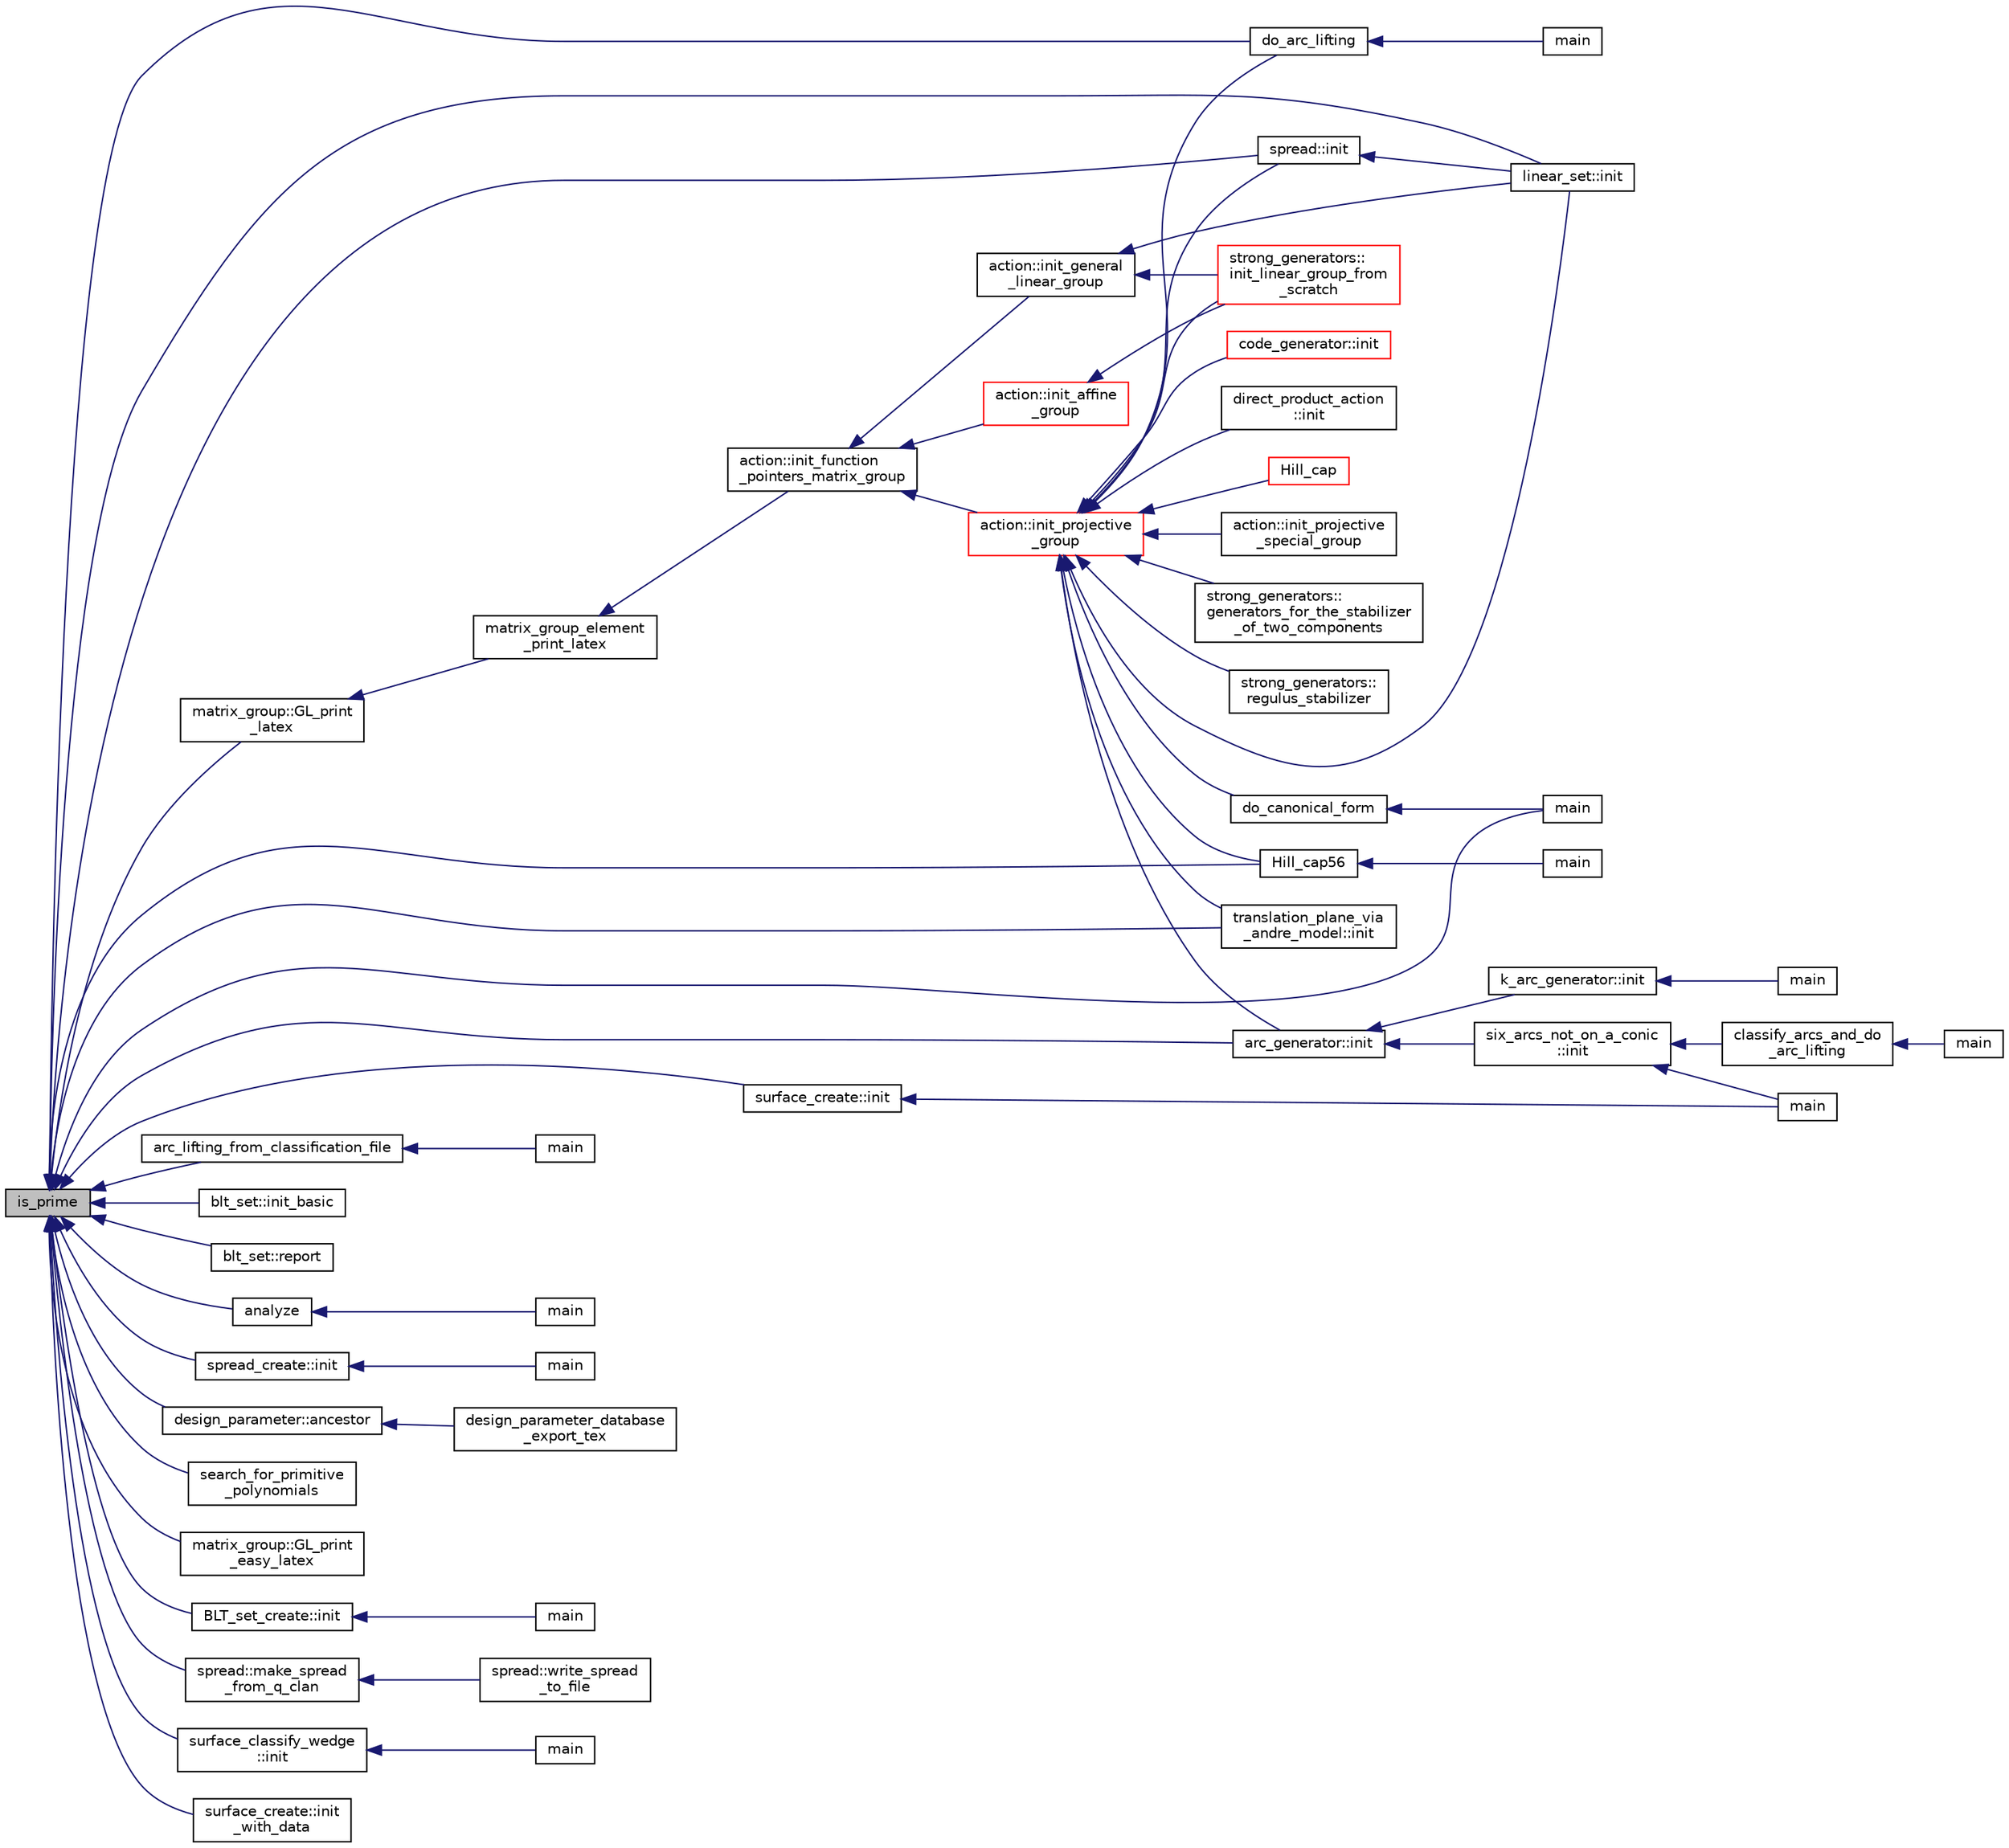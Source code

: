 digraph "is_prime"
{
  edge [fontname="Helvetica",fontsize="10",labelfontname="Helvetica",labelfontsize="10"];
  node [fontname="Helvetica",fontsize="10",shape=record];
  rankdir="LR";
  Node2314 [label="is_prime",height=0.2,width=0.4,color="black", fillcolor="grey75", style="filled", fontcolor="black"];
  Node2314 -> Node2315 [dir="back",color="midnightblue",fontsize="10",style="solid",fontname="Helvetica"];
  Node2315 [label="do_arc_lifting",height=0.2,width=0.4,color="black", fillcolor="white", style="filled",URL="$d5/d9e/arcs__orderly_8_c.html#a7367bc544c290322bdbd4545388a27a8"];
  Node2315 -> Node2316 [dir="back",color="midnightblue",fontsize="10",style="solid",fontname="Helvetica"];
  Node2316 [label="main",height=0.2,width=0.4,color="black", fillcolor="white", style="filled",URL="$d5/d9e/arcs__orderly_8_c.html#a3c04138a5bfe5d72780bb7e82a18e627"];
  Node2314 -> Node2317 [dir="back",color="midnightblue",fontsize="10",style="solid",fontname="Helvetica"];
  Node2317 [label="arc_lifting_from_classification_file",height=0.2,width=0.4,color="black", fillcolor="white", style="filled",URL="$d2/dd6/k__arc__lifting_8_c.html#aede97f2af2307a758b06ad6506762b79"];
  Node2317 -> Node2318 [dir="back",color="midnightblue",fontsize="10",style="solid",fontname="Helvetica"];
  Node2318 [label="main",height=0.2,width=0.4,color="black", fillcolor="white", style="filled",URL="$d2/dd6/k__arc__lifting_8_c.html#a3c04138a5bfe5d72780bb7e82a18e627"];
  Node2314 -> Node2319 [dir="back",color="midnightblue",fontsize="10",style="solid",fontname="Helvetica"];
  Node2319 [label="blt_set::init_basic",height=0.2,width=0.4,color="black", fillcolor="white", style="filled",URL="$d1/d3d/classblt__set.html#a266dfb03016b68440e810771101442cc"];
  Node2314 -> Node2320 [dir="back",color="midnightblue",fontsize="10",style="solid",fontname="Helvetica"];
  Node2320 [label="blt_set::report",height=0.2,width=0.4,color="black", fillcolor="white", style="filled",URL="$d1/d3d/classblt__set.html#a6b19f88bd2b92ebfba7e7c362eb9065c"];
  Node2314 -> Node2321 [dir="back",color="midnightblue",fontsize="10",style="solid",fontname="Helvetica"];
  Node2321 [label="analyze",height=0.2,width=0.4,color="black", fillcolor="white", style="filled",URL="$da/d90/analyze_8_c.html#aa0c05ca3fc5b1b83451c5a4928234f5e"];
  Node2321 -> Node2322 [dir="back",color="midnightblue",fontsize="10",style="solid",fontname="Helvetica"];
  Node2322 [label="main",height=0.2,width=0.4,color="black", fillcolor="white", style="filled",URL="$da/d90/analyze_8_c.html#a3c04138a5bfe5d72780bb7e82a18e627"];
  Node2314 -> Node2323 [dir="back",color="midnightblue",fontsize="10",style="solid",fontname="Helvetica"];
  Node2323 [label="main",height=0.2,width=0.4,color="black", fillcolor="white", style="filled",URL="$d0/d2f/process_8_c.html#a3c04138a5bfe5d72780bb7e82a18e627"];
  Node2314 -> Node2324 [dir="back",color="midnightblue",fontsize="10",style="solid",fontname="Helvetica"];
  Node2324 [label="spread_create::init",height=0.2,width=0.4,color="black", fillcolor="white", style="filled",URL="$de/d97/classspread__create.html#ae3c6630d33160e48a584c21a4f4a6209"];
  Node2324 -> Node2325 [dir="back",color="midnightblue",fontsize="10",style="solid",fontname="Helvetica"];
  Node2325 [label="main",height=0.2,width=0.4,color="black", fillcolor="white", style="filled",URL="$d1/d2f/apps_2spread_2spread__create_8_c.html#a217dbf8b442f20279ea00b898af96f52"];
  Node2314 -> Node2326 [dir="back",color="midnightblue",fontsize="10",style="solid",fontname="Helvetica"];
  Node2326 [label="linear_set::init",height=0.2,width=0.4,color="black", fillcolor="white", style="filled",URL="$dd/d86/classlinear__set.html#a7ab24e84423749047d5465cb15505475"];
  Node2314 -> Node2327 [dir="back",color="midnightblue",fontsize="10",style="solid",fontname="Helvetica"];
  Node2327 [label="design_parameter::ancestor",height=0.2,width=0.4,color="black", fillcolor="white", style="filled",URL="$da/d94/classdesign__parameter.html#abd616d2e29cde6f3e797abab001af0c6"];
  Node2327 -> Node2328 [dir="back",color="midnightblue",fontsize="10",style="solid",fontname="Helvetica"];
  Node2328 [label="design_parameter_database\l_export_tex",height=0.2,width=0.4,color="black", fillcolor="white", style="filled",URL="$d9/d60/discreta_8h.html#a075808c1cf57d126d15a0d7794716de7"];
  Node2314 -> Node2329 [dir="back",color="midnightblue",fontsize="10",style="solid",fontname="Helvetica"];
  Node2329 [label="Hill_cap56",height=0.2,width=0.4,color="black", fillcolor="white", style="filled",URL="$df/d74/tl__geometry_8h.html#ad7fc0ff2bf8455ab25e170c6930047a6"];
  Node2329 -> Node2330 [dir="back",color="midnightblue",fontsize="10",style="solid",fontname="Helvetica"];
  Node2330 [label="main",height=0.2,width=0.4,color="black", fillcolor="white", style="filled",URL="$d4/d6e/make__something_8_c.html#a217dbf8b442f20279ea00b898af96f52"];
  Node2314 -> Node2331 [dir="back",color="midnightblue",fontsize="10",style="solid",fontname="Helvetica"];
  Node2331 [label="search_for_primitive\l_polynomials",height=0.2,width=0.4,color="black", fillcolor="white", style="filled",URL="$d5/d87/globals_8h.html#af553fd9220b115eb70f5557cdd6932ac"];
  Node2314 -> Node2332 [dir="back",color="midnightblue",fontsize="10",style="solid",fontname="Helvetica"];
  Node2332 [label="matrix_group::GL_print\l_latex",height=0.2,width=0.4,color="black", fillcolor="white", style="filled",URL="$d3/ded/classmatrix__group.html#a3dee033516b0e1688aefe95a483d9d76"];
  Node2332 -> Node2333 [dir="back",color="midnightblue",fontsize="10",style="solid",fontname="Helvetica"];
  Node2333 [label="matrix_group_element\l_print_latex",height=0.2,width=0.4,color="black", fillcolor="white", style="filled",URL="$da/d0a/interface__matrix__group_8_c.html#a5ef3d1dd2589cd1dfffde4e2883df884"];
  Node2333 -> Node2334 [dir="back",color="midnightblue",fontsize="10",style="solid",fontname="Helvetica"];
  Node2334 [label="action::init_function\l_pointers_matrix_group",height=0.2,width=0.4,color="black", fillcolor="white", style="filled",URL="$d2/d86/classaction.html#a48cbc0106c21fdcb5ec74a9cf8f4e1d8"];
  Node2334 -> Node2335 [dir="back",color="midnightblue",fontsize="10",style="solid",fontname="Helvetica"];
  Node2335 [label="action::init_projective\l_group",height=0.2,width=0.4,color="red", fillcolor="white", style="filled",URL="$d2/d86/classaction.html#ad943cb9d3828331bf5634c6dbfc31afd"];
  Node2335 -> Node2315 [dir="back",color="midnightblue",fontsize="10",style="solid",fontname="Helvetica"];
  Node2335 -> Node2336 [dir="back",color="midnightblue",fontsize="10",style="solid",fontname="Helvetica"];
  Node2336 [label="code_generator::init",height=0.2,width=0.4,color="red", fillcolor="white", style="filled",URL="$db/d37/classcode__generator.html#acfaa1e8badf6f30255203f499b130af8"];
  Node2335 -> Node2338 [dir="back",color="midnightblue",fontsize="10",style="solid",fontname="Helvetica"];
  Node2338 [label="direct_product_action\l::init",height=0.2,width=0.4,color="black", fillcolor="white", style="filled",URL="$d3/d78/classdirect__product__action.html#aad40060e5821c011cccaa65a5c4df64f"];
  Node2335 -> Node2339 [dir="back",color="midnightblue",fontsize="10",style="solid",fontname="Helvetica"];
  Node2339 [label="Hill_cap",height=0.2,width=0.4,color="red", fillcolor="white", style="filled",URL="$da/d28/hill_8_c.html#a7c2543fe497e681d4b492b16ea7f933e"];
  Node2335 -> Node2326 [dir="back",color="midnightblue",fontsize="10",style="solid",fontname="Helvetica"];
  Node2335 -> Node2329 [dir="back",color="midnightblue",fontsize="10",style="solid",fontname="Helvetica"];
  Node2335 -> Node2341 [dir="back",color="midnightblue",fontsize="10",style="solid",fontname="Helvetica"];
  Node2341 [label="do_canonical_form",height=0.2,width=0.4,color="black", fillcolor="white", style="filled",URL="$dc/dd4/group__actions_8h.html#afb9f4a331a8a017ea3b8b7d9ed8dcc88"];
  Node2341 -> Node2323 [dir="back",color="midnightblue",fontsize="10",style="solid",fontname="Helvetica"];
  Node2335 -> Node2342 [dir="back",color="midnightblue",fontsize="10",style="solid",fontname="Helvetica"];
  Node2342 [label="action::init_projective\l_special_group",height=0.2,width=0.4,color="black", fillcolor="white", style="filled",URL="$d2/d86/classaction.html#a4c69f0e07dff8ba8ac2415faf69d55a4"];
  Node2335 -> Node2343 [dir="back",color="midnightblue",fontsize="10",style="solid",fontname="Helvetica"];
  Node2343 [label="strong_generators::\linit_linear_group_from\l_scratch",height=0.2,width=0.4,color="red", fillcolor="white", style="filled",URL="$dc/d09/classstrong__generators.html#ad47ecfb9c141b65ed6aca34231d5a0d2"];
  Node2335 -> Node2348 [dir="back",color="midnightblue",fontsize="10",style="solid",fontname="Helvetica"];
  Node2348 [label="strong_generators::\lgenerators_for_the_stabilizer\l_of_two_components",height=0.2,width=0.4,color="black", fillcolor="white", style="filled",URL="$dc/d09/classstrong__generators.html#acd9ddc5b768e4cf3f2398383d5a8f3b2"];
  Node2335 -> Node2349 [dir="back",color="midnightblue",fontsize="10",style="solid",fontname="Helvetica"];
  Node2349 [label="strong_generators::\lregulus_stabilizer",height=0.2,width=0.4,color="black", fillcolor="white", style="filled",URL="$dc/d09/classstrong__generators.html#a32e999d14b4168695f2e775ddf2ed7e7"];
  Node2335 -> Node2351 [dir="back",color="midnightblue",fontsize="10",style="solid",fontname="Helvetica"];
  Node2351 [label="arc_generator::init",height=0.2,width=0.4,color="black", fillcolor="white", style="filled",URL="$d4/d21/classarc__generator.html#ae614e18e9c641d67069fa27d48245cde"];
  Node2351 -> Node2352 [dir="back",color="midnightblue",fontsize="10",style="solid",fontname="Helvetica"];
  Node2352 [label="k_arc_generator::init",height=0.2,width=0.4,color="black", fillcolor="white", style="filled",URL="$d6/dd8/classk__arc__generator.html#a6036d9f52ede9f8ca681505626b5361d"];
  Node2352 -> Node2353 [dir="back",color="midnightblue",fontsize="10",style="solid",fontname="Helvetica"];
  Node2353 [label="main",height=0.2,width=0.4,color="black", fillcolor="white", style="filled",URL="$d6/d01/k__arc__generator__main_8_c.html#a217dbf8b442f20279ea00b898af96f52"];
  Node2351 -> Node2354 [dir="back",color="midnightblue",fontsize="10",style="solid",fontname="Helvetica"];
  Node2354 [label="six_arcs_not_on_a_conic\l::init",height=0.2,width=0.4,color="black", fillcolor="white", style="filled",URL="$d8/de6/classsix__arcs__not__on__a__conic.html#a7a4d5cf8a098488729934cfa8a70944a"];
  Node2354 -> Node2355 [dir="back",color="midnightblue",fontsize="10",style="solid",fontname="Helvetica"];
  Node2355 [label="classify_arcs_and_do\l_arc_lifting",height=0.2,width=0.4,color="black", fillcolor="white", style="filled",URL="$d6/dc3/arc__lifting__main_8_c.html#afdd7be16f16b8c71e9a72fe5f6a0b59c"];
  Node2355 -> Node2356 [dir="back",color="midnightblue",fontsize="10",style="solid",fontname="Helvetica"];
  Node2356 [label="main",height=0.2,width=0.4,color="black", fillcolor="white", style="filled",URL="$d6/dc3/arc__lifting__main_8_c.html#a217dbf8b442f20279ea00b898af96f52"];
  Node2354 -> Node2357 [dir="back",color="midnightblue",fontsize="10",style="solid",fontname="Helvetica"];
  Node2357 [label="main",height=0.2,width=0.4,color="black", fillcolor="white", style="filled",URL="$d2/dfa/create__surface__main_8_c.html#a217dbf8b442f20279ea00b898af96f52"];
  Node2335 -> Node2360 [dir="back",color="midnightblue",fontsize="10",style="solid",fontname="Helvetica"];
  Node2360 [label="spread::init",height=0.2,width=0.4,color="black", fillcolor="white", style="filled",URL="$da/dc1/classspread.html#aa2493aebcdd72c4472213711dfcc2ab6"];
  Node2360 -> Node2326 [dir="back",color="midnightblue",fontsize="10",style="solid",fontname="Helvetica"];
  Node2335 -> Node2361 [dir="back",color="midnightblue",fontsize="10",style="solid",fontname="Helvetica"];
  Node2361 [label="translation_plane_via\l_andre_model::init",height=0.2,width=0.4,color="black", fillcolor="white", style="filled",URL="$d1/dcc/classtranslation__plane__via__andre__model.html#adb424599de168ade331979a9218ee07b"];
  Node2334 -> Node2362 [dir="back",color="midnightblue",fontsize="10",style="solid",fontname="Helvetica"];
  Node2362 [label="action::init_affine\l_group",height=0.2,width=0.4,color="red", fillcolor="white", style="filled",URL="$d2/d86/classaction.html#a32c0c683b3071fef19d28ca4880b568a"];
  Node2362 -> Node2343 [dir="back",color="midnightblue",fontsize="10",style="solid",fontname="Helvetica"];
  Node2334 -> Node2369 [dir="back",color="midnightblue",fontsize="10",style="solid",fontname="Helvetica"];
  Node2369 [label="action::init_general\l_linear_group",height=0.2,width=0.4,color="black", fillcolor="white", style="filled",URL="$d2/d86/classaction.html#a1ff1bf53f9073bfc76ff073e7af6f396"];
  Node2369 -> Node2326 [dir="back",color="midnightblue",fontsize="10",style="solid",fontname="Helvetica"];
  Node2369 -> Node2343 [dir="back",color="midnightblue",fontsize="10",style="solid",fontname="Helvetica"];
  Node2314 -> Node2370 [dir="back",color="midnightblue",fontsize="10",style="solid",fontname="Helvetica"];
  Node2370 [label="matrix_group::GL_print\l_easy_latex",height=0.2,width=0.4,color="black", fillcolor="white", style="filled",URL="$d3/ded/classmatrix__group.html#a45a042521f1f125b241c78c1388b078c"];
  Node2314 -> Node2351 [dir="back",color="midnightblue",fontsize="10",style="solid",fontname="Helvetica"];
  Node2314 -> Node2371 [dir="back",color="midnightblue",fontsize="10",style="solid",fontname="Helvetica"];
  Node2371 [label="BLT_set_create::init",height=0.2,width=0.4,color="black", fillcolor="white", style="filled",URL="$d4/d40/class_b_l_t__set__create.html#af2b5df080b8358d8fcd7e41d187e8d0b"];
  Node2371 -> Node2372 [dir="back",color="midnightblue",fontsize="10",style="solid",fontname="Helvetica"];
  Node2372 [label="main",height=0.2,width=0.4,color="black", fillcolor="white", style="filled",URL="$d7/d1c/create___b_l_t__set__main_8_c.html#a217dbf8b442f20279ea00b898af96f52"];
  Node2314 -> Node2360 [dir="back",color="midnightblue",fontsize="10",style="solid",fontname="Helvetica"];
  Node2314 -> Node2373 [dir="back",color="midnightblue",fontsize="10",style="solid",fontname="Helvetica"];
  Node2373 [label="spread::make_spread\l_from_q_clan",height=0.2,width=0.4,color="black", fillcolor="white", style="filled",URL="$da/dc1/classspread.html#a3dcf930f3e0d9ebdead688a37cddd967"];
  Node2373 -> Node2374 [dir="back",color="midnightblue",fontsize="10",style="solid",fontname="Helvetica"];
  Node2374 [label="spread::write_spread\l_to_file",height=0.2,width=0.4,color="black", fillcolor="white", style="filled",URL="$da/dc1/classspread.html#a9f95558308c8dc53f5fa50a82ddacf0b"];
  Node2314 -> Node2375 [dir="back",color="midnightblue",fontsize="10",style="solid",fontname="Helvetica"];
  Node2375 [label="surface_classify_wedge\l::init",height=0.2,width=0.4,color="black", fillcolor="white", style="filled",URL="$d7/d5c/classsurface__classify__wedge.html#a43302106663b307aa8274a5112a7010a"];
  Node2375 -> Node2376 [dir="back",color="midnightblue",fontsize="10",style="solid",fontname="Helvetica"];
  Node2376 [label="main",height=0.2,width=0.4,color="black", fillcolor="white", style="filled",URL="$df/df8/surface__classify_8_c.html#a217dbf8b442f20279ea00b898af96f52"];
  Node2314 -> Node2377 [dir="back",color="midnightblue",fontsize="10",style="solid",fontname="Helvetica"];
  Node2377 [label="surface_create::init\l_with_data",height=0.2,width=0.4,color="black", fillcolor="white", style="filled",URL="$de/da4/classsurface__create.html#a9226f687139676532adb1aa971fbade2"];
  Node2314 -> Node2378 [dir="back",color="midnightblue",fontsize="10",style="solid",fontname="Helvetica"];
  Node2378 [label="surface_create::init",height=0.2,width=0.4,color="black", fillcolor="white", style="filled",URL="$de/da4/classsurface__create.html#ab0db5c12825f778e3caf8aa4da02eb06"];
  Node2378 -> Node2357 [dir="back",color="midnightblue",fontsize="10",style="solid",fontname="Helvetica"];
  Node2314 -> Node2361 [dir="back",color="midnightblue",fontsize="10",style="solid",fontname="Helvetica"];
}

